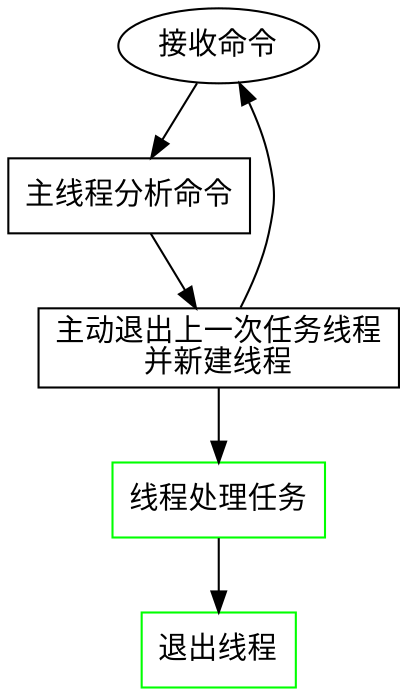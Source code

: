 digraph pic{
    command[label = "接收命令"]
    main_thread[shape=box, label="主线程分析命令"]
    wait_finish[shape=box, label="主动退出上一次任务线程\n并新建线程"]
    command -> main_thread -> wait_finish;

    wait_finish -> command;

    new_thread[shape=box, label="线程处理任务", color=green]
    wait_finish -> new_thread;

    exit_thread[shape=box, label="退出线程",color=green]
    new_thread -> exit_thread;
}
